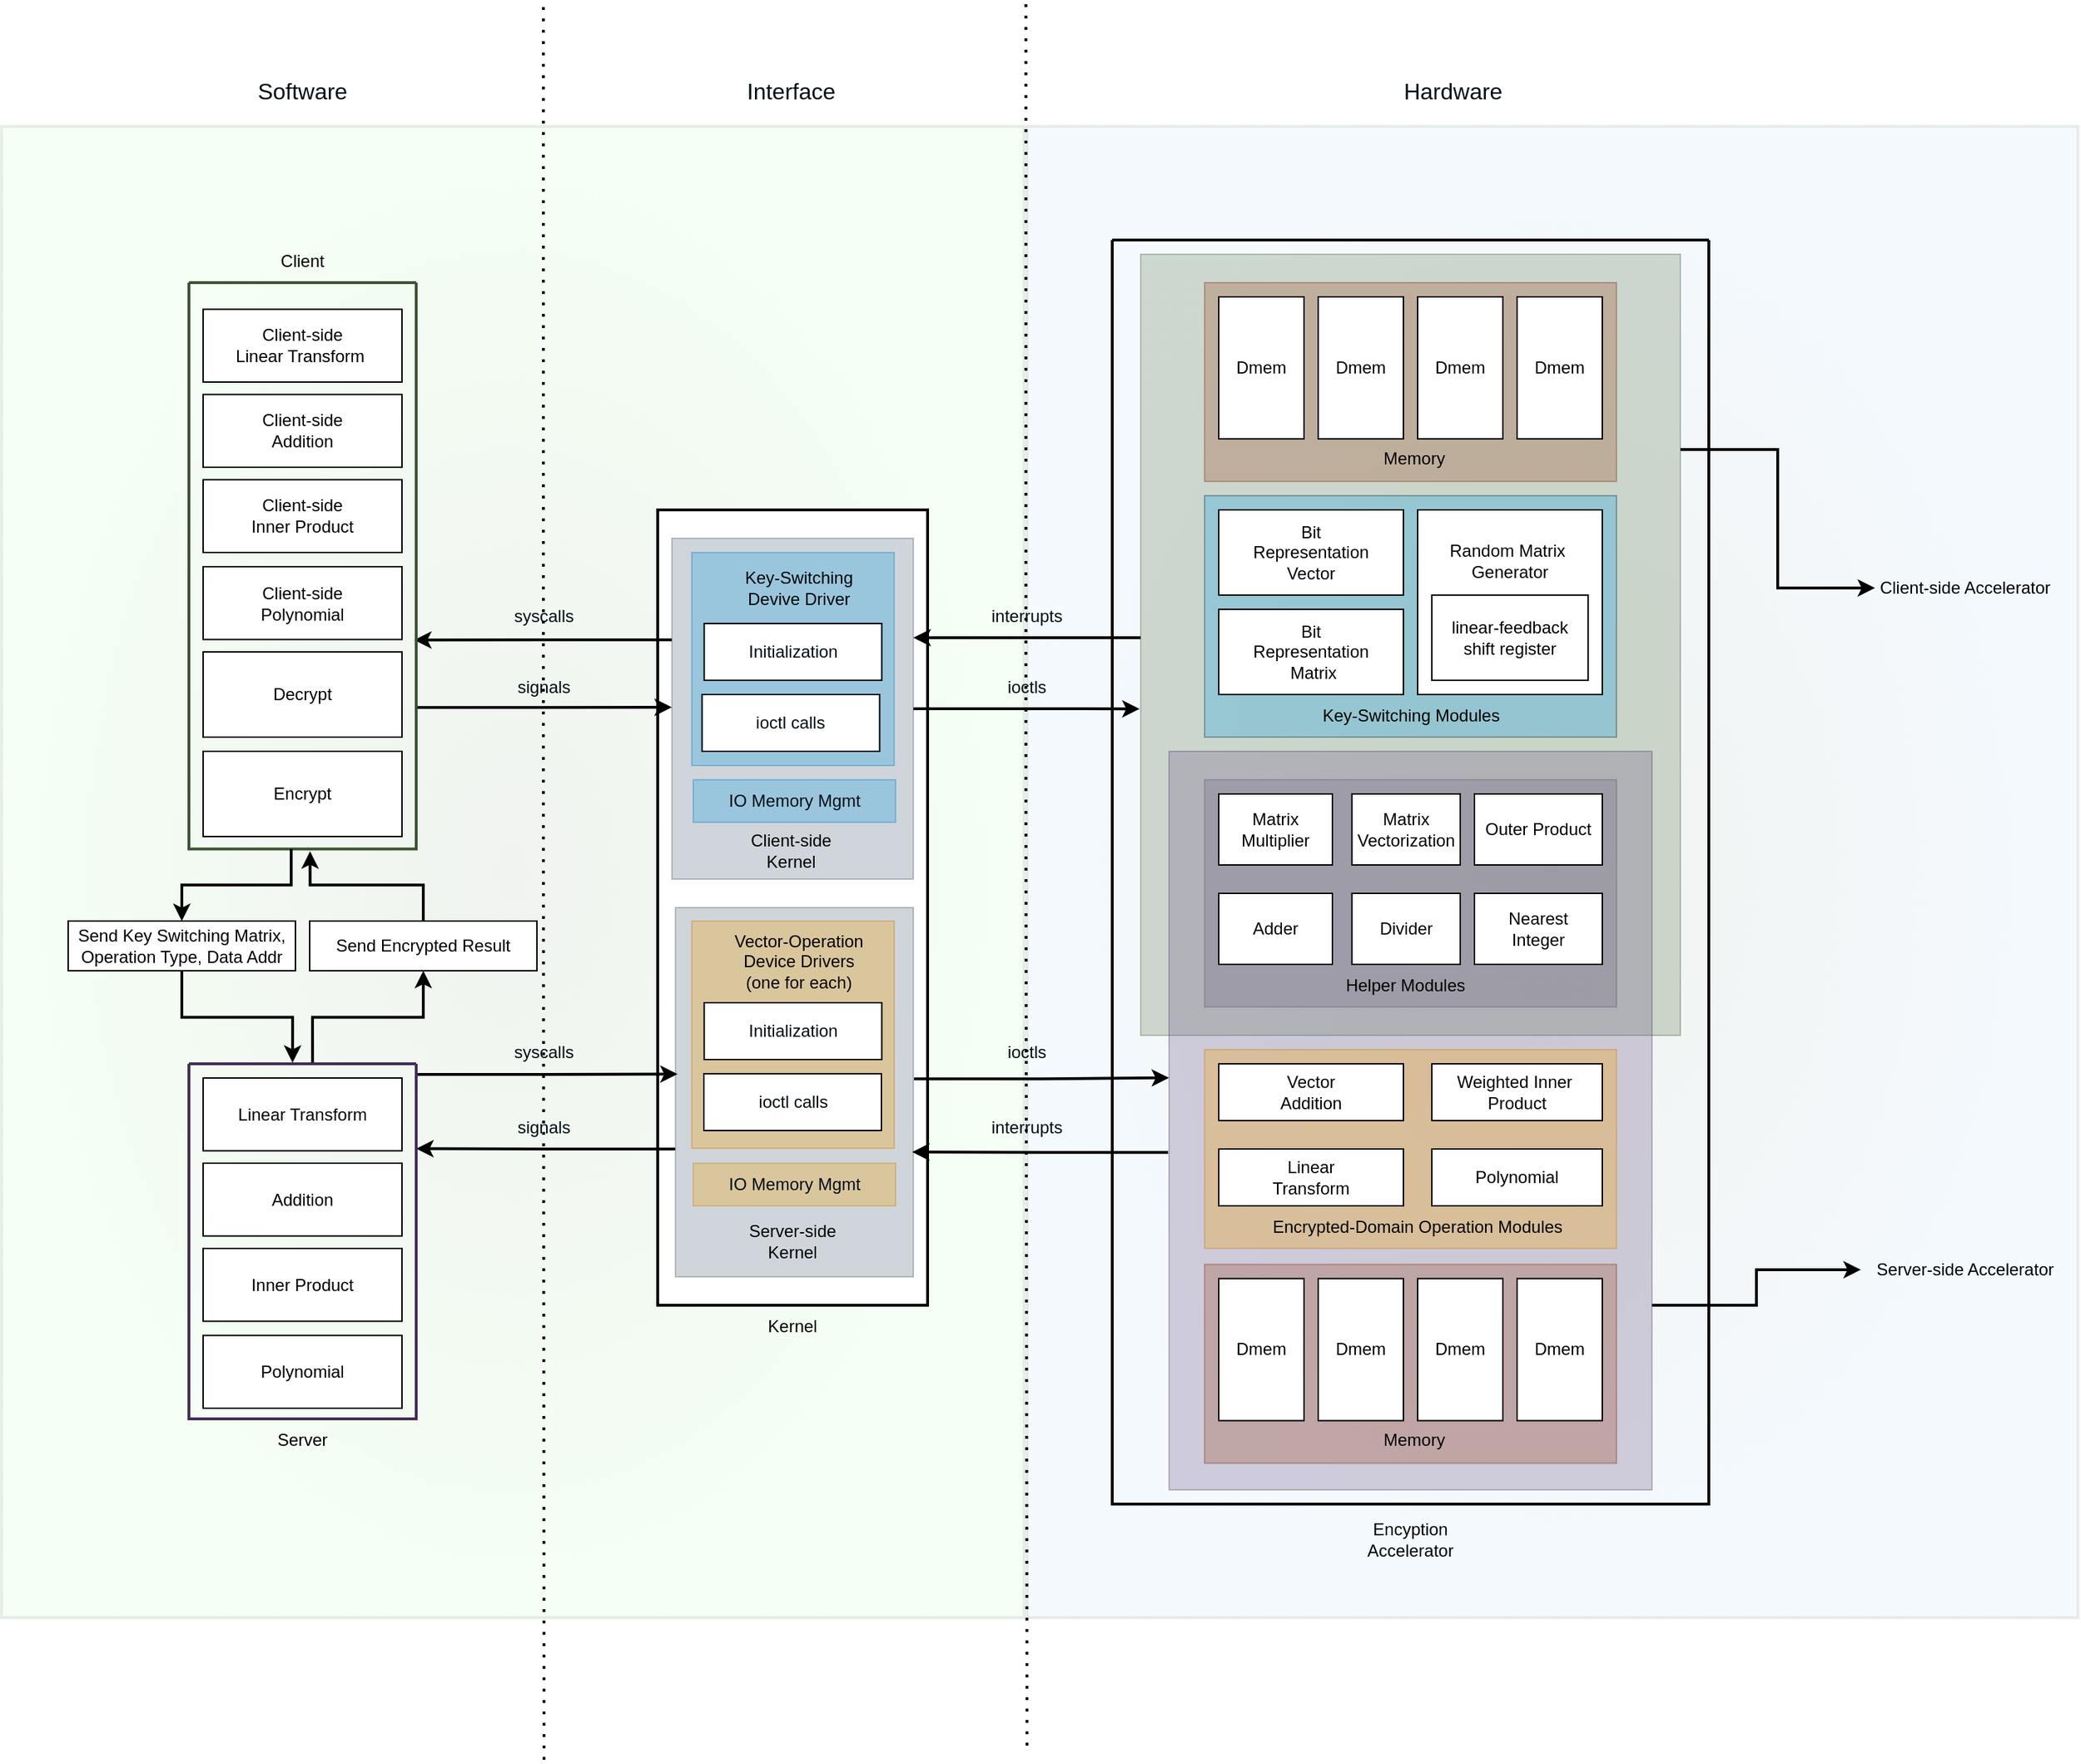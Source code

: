 <mxfile version="17.3.0" type="github">
  <diagram id="uq4rufS0qhb9Er1syNnk" name="Page-1">
    <mxGraphModel dx="2552" dy="2617" grid="1" gridSize="10" guides="1" tooltips="1" connect="1" arrows="1" fold="1" page="1" pageScale="1" pageWidth="827" pageHeight="1169" math="0" shadow="0">
      <root>
        <mxCell id="0" />
        <mxCell id="1" parent="0" />
        <mxCell id="1XTRg42DMQYUQiEpsJQx-184" value="" style="rounded=0;whiteSpace=wrap;html=1;fontColor=#ffffff;strokeWidth=2;gradientDirection=radial;fillColor=#6d8764;strokeColor=#3A5431;opacity=10;gradientColor=#99CCFF;" parent="1" vertex="1">
          <mxGeometry x="700" y="-10" width="740" height="1050" as="geometry" />
        </mxCell>
        <mxCell id="1XTRg42DMQYUQiEpsJQx-182" value="" style="rounded=0;whiteSpace=wrap;html=1;fontColor=#ffffff;strokeWidth=2;gradientDirection=radial;fillColor=#6d8764;strokeColor=#3A5431;opacity=10;gradientColor=#99FF99;" parent="1" vertex="1">
          <mxGeometry x="-22" y="-10" width="720" height="1050" as="geometry" />
        </mxCell>
        <mxCell id="1XTRg42DMQYUQiEpsJQx-10" value="" style="rounded=0;whiteSpace=wrap;html=1;strokeWidth=2;" parent="1" vertex="1">
          <mxGeometry x="440" y="260" width="190" height="560" as="geometry" />
        </mxCell>
        <mxCell id="1XTRg42DMQYUQiEpsJQx-166" style="edgeStyle=orthogonalEdgeStyle;rounded=0;orthogonalLoop=1;jettySize=auto;html=1;exitX=1;exitY=0.5;exitDx=0;exitDy=0;fontColor=#000D14;strokeWidth=2;entryX=-0.002;entryY=0.582;entryDx=0;entryDy=0;entryPerimeter=0;" parent="1" source="1XTRg42DMQYUQiEpsJQx-77" target="1XTRg42DMQYUQiEpsJQx-120" edge="1">
          <mxGeometry relative="1" as="geometry" />
        </mxCell>
        <mxCell id="1XTRg42DMQYUQiEpsJQx-173" style="edgeStyle=orthogonalEdgeStyle;rounded=0;orthogonalLoop=1;jettySize=auto;html=1;exitX=0;exitY=0.298;exitDx=0;exitDy=0;entryX=0.991;entryY=0.631;entryDx=0;entryDy=0;fontColor=#000D14;strokeWidth=2;entryPerimeter=0;exitPerimeter=0;" parent="1" source="1XTRg42DMQYUQiEpsJQx-77" target="1XTRg42DMQYUQiEpsJQx-3" edge="1">
          <mxGeometry relative="1" as="geometry">
            <Array as="points" />
          </mxGeometry>
        </mxCell>
        <mxCell id="1XTRg42DMQYUQiEpsJQx-77" value="" style="rounded=0;whiteSpace=wrap;html=1;strokeWidth=1;opacity=30;fillColor=#647687;fontColor=#ffffff;strokeColor=#314354;" parent="1" vertex="1">
          <mxGeometry x="450" y="280" width="170" height="240" as="geometry" />
        </mxCell>
        <mxCell id="1XTRg42DMQYUQiEpsJQx-162" style="edgeStyle=orthogonalEdgeStyle;rounded=0;orthogonalLoop=1;jettySize=auto;html=1;exitX=1;exitY=0.75;exitDx=0;exitDy=0;fontColor=#000D14;strokeWidth=2;" parent="1" source="1XTRg42DMQYUQiEpsJQx-3" edge="1">
          <mxGeometry relative="1" as="geometry">
            <mxPoint x="450" y="399" as="targetPoint" />
            <Array as="points">
              <mxPoint x="360" y="399" />
            </Array>
          </mxGeometry>
        </mxCell>
        <mxCell id="1XTRg42DMQYUQiEpsJQx-3" value="" style="swimlane;startSize=0;fillColor=#6d8764;fontColor=#ffffff;strokeColor=#3A5431;strokeWidth=2;" parent="1" vertex="1">
          <mxGeometry x="110" y="100" width="160" height="398.75" as="geometry">
            <mxRectangle x="170" y="140" width="50" height="40" as="alternateBounds" />
          </mxGeometry>
        </mxCell>
        <mxCell id="1XTRg42DMQYUQiEpsJQx-36" value="Decrypt" style="rounded=0;whiteSpace=wrap;html=1;" parent="1XTRg42DMQYUQiEpsJQx-3" vertex="1">
          <mxGeometry x="10" y="260" width="140" height="60" as="geometry" />
        </mxCell>
        <mxCell id="1XTRg42DMQYUQiEpsJQx-73" value="Encrypt" style="rounded=0;whiteSpace=wrap;html=1;" parent="1XTRg42DMQYUQiEpsJQx-3" vertex="1">
          <mxGeometry x="10" y="330" width="140" height="60" as="geometry" />
        </mxCell>
        <mxCell id="1XTRg42DMQYUQiEpsJQx-72" value="Client-side&lt;br&gt;Linear Transform&amp;nbsp;" style="rounded=0;whiteSpace=wrap;html=1;strokeWidth=1;" parent="1XTRg42DMQYUQiEpsJQx-3" vertex="1">
          <mxGeometry x="10" y="18.75" width="140" height="51.25" as="geometry" />
        </mxCell>
        <mxCell id="1XTRg42DMQYUQiEpsJQx-128" value="Client-side&lt;br&gt;Addition" style="rounded=0;whiteSpace=wrap;html=1;strokeWidth=1;" parent="1XTRg42DMQYUQiEpsJQx-3" vertex="1">
          <mxGeometry x="10" y="78.75" width="140" height="51.25" as="geometry" />
        </mxCell>
        <mxCell id="1XTRg42DMQYUQiEpsJQx-131" value="Client-side&lt;br&gt;Inner Product" style="rounded=0;whiteSpace=wrap;html=1;strokeWidth=1;" parent="1XTRg42DMQYUQiEpsJQx-3" vertex="1">
          <mxGeometry x="10" y="138.75" width="140" height="51.25" as="geometry" />
        </mxCell>
        <mxCell id="1XTRg42DMQYUQiEpsJQx-133" value="Client-side&lt;br&gt;Polynomial" style="rounded=0;whiteSpace=wrap;html=1;strokeWidth=1;" parent="1XTRg42DMQYUQiEpsJQx-3" vertex="1">
          <mxGeometry x="10" y="200" width="140" height="51.25" as="geometry" />
        </mxCell>
        <mxCell id="1XTRg42DMQYUQiEpsJQx-93" value="" style="rounded=0;whiteSpace=wrap;html=1;fillColor=#1ba1e2;fontColor=#ffffff;strokeColor=#006EAF;opacity=30;" parent="1" vertex="1">
          <mxGeometry x="464" y="290" width="142.5" height="150" as="geometry" />
        </mxCell>
        <mxCell id="1XTRg42DMQYUQiEpsJQx-143" style="edgeStyle=orthogonalEdgeStyle;rounded=0;orthogonalLoop=1;jettySize=auto;html=1;exitX=0.45;exitY=1;exitDx=0;exitDy=0;entryX=0.5;entryY=0;entryDx=0;entryDy=0;strokeWidth=2;exitPerimeter=0;" parent="1" source="1XTRg42DMQYUQiEpsJQx-3" target="1XTRg42DMQYUQiEpsJQx-141" edge="1">
          <mxGeometry relative="1" as="geometry" />
        </mxCell>
        <mxCell id="1XTRg42DMQYUQiEpsJQx-4" value="Client" style="text;html=1;strokeColor=none;fillColor=none;align=center;verticalAlign=middle;whiteSpace=wrap;rounded=0;" parent="1" vertex="1">
          <mxGeometry x="160" y="70" width="60" height="30" as="geometry" />
        </mxCell>
        <mxCell id="1XTRg42DMQYUQiEpsJQx-5" value="" style="swimlane;startSize=0;strokeWidth=2;" parent="1" vertex="1">
          <mxGeometry x="760" y="70" width="420" height="890" as="geometry" />
        </mxCell>
        <mxCell id="1XTRg42DMQYUQiEpsJQx-42" value="" style="rounded=0;whiteSpace=wrap;html=1;strokeWidth=1;opacity=30;fillColor=#76608a;fontColor=#ffffff;strokeColor=#432D57;" parent="1XTRg42DMQYUQiEpsJQx-5" vertex="1">
          <mxGeometry x="65" y="380" width="290" height="160" as="geometry" />
        </mxCell>
        <mxCell id="1XTRg42DMQYUQiEpsJQx-120" value="" style="rounded=0;whiteSpace=wrap;html=1;strokeWidth=1;opacity=30;fillColor=#6d8764;fontColor=#ffffff;strokeColor=#3A5431;" parent="1XTRg42DMQYUQiEpsJQx-5" vertex="1">
          <mxGeometry x="20" y="10" width="380" height="550" as="geometry" />
        </mxCell>
        <mxCell id="1XTRg42DMQYUQiEpsJQx-123" value="" style="rounded=0;whiteSpace=wrap;html=1;strokeWidth=1;opacity=30;fillColor=#76608a;fontColor=#ffffff;strokeColor=#432D57;" parent="1XTRg42DMQYUQiEpsJQx-5" vertex="1">
          <mxGeometry x="40" y="360" width="340" height="520" as="geometry" />
        </mxCell>
        <mxCell id="1XTRg42DMQYUQiEpsJQx-69" value="" style="rounded=0;whiteSpace=wrap;html=1;strokeWidth=1;opacity=30;fillColor=#a0522d;fontColor=#ffffff;strokeColor=#6D1F00;" parent="1XTRg42DMQYUQiEpsJQx-5" vertex="1">
          <mxGeometry x="65" y="721.25" width="290" height="140" as="geometry" />
        </mxCell>
        <mxCell id="1XTRg42DMQYUQiEpsJQx-43" value="" style="rounded=0;whiteSpace=wrap;html=1;strokeWidth=1;opacity=30;fillColor=#f0a30a;fontColor=#000000;strokeColor=#BD7000;" parent="1XTRg42DMQYUQiEpsJQx-5" vertex="1">
          <mxGeometry x="65" y="570" width="290" height="140" as="geometry" />
        </mxCell>
        <mxCell id="1XTRg42DMQYUQiEpsJQx-24" value="" style="rounded=0;whiteSpace=wrap;html=1;opacity=30;fillColor=#1ba1e2;fontColor=#ffffff;strokeColor=#000D14;strokeWidth=1;" parent="1XTRg42DMQYUQiEpsJQx-5" vertex="1">
          <mxGeometry x="65" y="180" width="290" height="170" as="geometry" />
        </mxCell>
        <mxCell id="1XTRg42DMQYUQiEpsJQx-7" value="Bit&lt;br&gt;Representation &lt;br&gt;Vector" style="rounded=0;whiteSpace=wrap;html=1;" parent="1XTRg42DMQYUQiEpsJQx-5" vertex="1">
          <mxGeometry x="75" y="190" width="130" height="60" as="geometry" />
        </mxCell>
        <mxCell id="1XTRg42DMQYUQiEpsJQx-15" value="Bit&lt;br&gt;Representation&lt;br&gt;&amp;nbsp;Matrix" style="rounded=0;whiteSpace=wrap;html=1;" parent="1XTRg42DMQYUQiEpsJQx-5" vertex="1">
          <mxGeometry x="75" y="260" width="130" height="60" as="geometry" />
        </mxCell>
        <mxCell id="1XTRg42DMQYUQiEpsJQx-18" value="Vector&lt;br&gt;Addition" style="rounded=0;whiteSpace=wrap;html=1;" parent="1XTRg42DMQYUQiEpsJQx-5" vertex="1">
          <mxGeometry x="75" y="580" width="130" height="40" as="geometry" />
        </mxCell>
        <mxCell id="1XTRg42DMQYUQiEpsJQx-20" value="Linear&lt;br&gt;Transform" style="rounded=0;whiteSpace=wrap;html=1;" parent="1XTRg42DMQYUQiEpsJQx-5" vertex="1">
          <mxGeometry x="75" y="640" width="130" height="40" as="geometry" />
        </mxCell>
        <mxCell id="1XTRg42DMQYUQiEpsJQx-26" value="Key-Switching Modules" style="text;html=1;strokeColor=none;fillColor=none;align=center;verticalAlign=middle;whiteSpace=wrap;rounded=0;opacity=30;" parent="1XTRg42DMQYUQiEpsJQx-5" vertex="1">
          <mxGeometry x="117.5" y="320" width="185" height="30" as="geometry" />
        </mxCell>
        <mxCell id="1XTRg42DMQYUQiEpsJQx-30" value="Random Matrix&amp;nbsp;&lt;br&gt;Generator&lt;br&gt;&lt;br&gt;&lt;br&gt;&lt;br&gt;&lt;br&gt;" style="rounded=0;whiteSpace=wrap;html=1;strokeWidth=1;" parent="1XTRg42DMQYUQiEpsJQx-5" vertex="1">
          <mxGeometry x="215" y="190" width="130" height="130" as="geometry" />
        </mxCell>
        <mxCell id="1XTRg42DMQYUQiEpsJQx-31" value="linear-feedback&lt;br&gt;shift register" style="rounded=0;whiteSpace=wrap;html=1;strokeWidth=1;" parent="1XTRg42DMQYUQiEpsJQx-5" vertex="1">
          <mxGeometry x="225" y="250" width="110" height="60" as="geometry" />
        </mxCell>
        <mxCell id="1XTRg42DMQYUQiEpsJQx-41" value="Weighted Inner&amp;nbsp;&lt;br&gt;Product" style="rounded=0;whiteSpace=wrap;html=1;" parent="1XTRg42DMQYUQiEpsJQx-5" vertex="1">
          <mxGeometry x="225" y="580" width="120" height="40" as="geometry" />
        </mxCell>
        <mxCell id="1XTRg42DMQYUQiEpsJQx-45" value="Encrypted-Domain Operation Modules" style="text;html=1;strokeColor=none;fillColor=none;align=center;verticalAlign=middle;whiteSpace=wrap;rounded=0;opacity=30;" parent="1XTRg42DMQYUQiEpsJQx-5" vertex="1">
          <mxGeometry x="110" y="680" width="210" height="30" as="geometry" />
        </mxCell>
        <mxCell id="1XTRg42DMQYUQiEpsJQx-55" value="Polynomial" style="rounded=0;whiteSpace=wrap;html=1;" parent="1XTRg42DMQYUQiEpsJQx-5" vertex="1">
          <mxGeometry x="225" y="640" width="120" height="40" as="geometry" />
        </mxCell>
        <mxCell id="1XTRg42DMQYUQiEpsJQx-62" value="Dmem" style="rounded=0;whiteSpace=wrap;html=1;" parent="1XTRg42DMQYUQiEpsJQx-5" vertex="1">
          <mxGeometry x="285" y="731.25" width="60" height="100" as="geometry" />
        </mxCell>
        <mxCell id="1XTRg42DMQYUQiEpsJQx-65" value="Dmem" style="rounded=0;whiteSpace=wrap;html=1;" parent="1XTRg42DMQYUQiEpsJQx-5" vertex="1">
          <mxGeometry x="215" y="731.25" width="60" height="100" as="geometry" />
        </mxCell>
        <mxCell id="1XTRg42DMQYUQiEpsJQx-66" value="Dmem" style="rounded=0;whiteSpace=wrap;html=1;" parent="1XTRg42DMQYUQiEpsJQx-5" vertex="1">
          <mxGeometry x="145" y="731.25" width="60" height="100" as="geometry" />
        </mxCell>
        <mxCell id="1XTRg42DMQYUQiEpsJQx-67" value="Dmem" style="rounded=0;whiteSpace=wrap;html=1;" parent="1XTRg42DMQYUQiEpsJQx-5" vertex="1">
          <mxGeometry x="75" y="731.25" width="60" height="100" as="geometry" />
        </mxCell>
        <mxCell id="1XTRg42DMQYUQiEpsJQx-70" value="&lt;div style=&quot;text-align: justify&quot;&gt;&lt;span style=&quot;font-family: &amp;#34;helvetica&amp;#34; ; text-align: center&quot;&gt;Memory&lt;/span&gt;&lt;/div&gt;" style="text;whiteSpace=wrap;html=1;" parent="1XTRg42DMQYUQiEpsJQx-5" vertex="1">
          <mxGeometry x="189.38" y="831.25" width="110" height="30" as="geometry" />
        </mxCell>
        <mxCell id="1XTRg42DMQYUQiEpsJQx-46" value="Helper Modules" style="text;html=1;strokeColor=none;fillColor=none;align=center;verticalAlign=middle;whiteSpace=wrap;rounded=0;opacity=30;" parent="1XTRg42DMQYUQiEpsJQx-5" vertex="1">
          <mxGeometry x="114.38" y="510" width="185" height="30" as="geometry" />
        </mxCell>
        <mxCell id="1XTRg42DMQYUQiEpsJQx-47" value="Matrix&lt;br&gt;Multiplier" style="rounded=0;whiteSpace=wrap;html=1;" parent="1XTRg42DMQYUQiEpsJQx-5" vertex="1">
          <mxGeometry x="75" y="390" width="80" height="50" as="geometry" />
        </mxCell>
        <mxCell id="1XTRg42DMQYUQiEpsJQx-48" value="Matrix&lt;br&gt;Vectorization" style="rounded=0;whiteSpace=wrap;html=1;" parent="1XTRg42DMQYUQiEpsJQx-5" vertex="1">
          <mxGeometry x="168.75" y="390" width="76.25" height="50" as="geometry" />
        </mxCell>
        <mxCell id="1XTRg42DMQYUQiEpsJQx-50" value="Adder" style="rounded=0;whiteSpace=wrap;html=1;" parent="1XTRg42DMQYUQiEpsJQx-5" vertex="1">
          <mxGeometry x="75" y="460" width="80" height="50" as="geometry" />
        </mxCell>
        <mxCell id="1XTRg42DMQYUQiEpsJQx-54" value="Nearest&lt;br&gt;Integer" style="rounded=0;whiteSpace=wrap;html=1;" parent="1XTRg42DMQYUQiEpsJQx-5" vertex="1">
          <mxGeometry x="255" y="460" width="90" height="50" as="geometry" />
        </mxCell>
        <mxCell id="1XTRg42DMQYUQiEpsJQx-59" value="Outer Product" style="rounded=0;whiteSpace=wrap;html=1;" parent="1XTRg42DMQYUQiEpsJQx-5" vertex="1">
          <mxGeometry x="255" y="390" width="90" height="50" as="geometry" />
        </mxCell>
        <mxCell id="1XTRg42DMQYUQiEpsJQx-68" value="Divider" style="rounded=0;whiteSpace=wrap;html=1;" parent="1XTRg42DMQYUQiEpsJQx-5" vertex="1">
          <mxGeometry x="168.75" y="460" width="76.25" height="50" as="geometry" />
        </mxCell>
        <mxCell id="1XTRg42DMQYUQiEpsJQx-114" value="" style="rounded=0;whiteSpace=wrap;html=1;strokeWidth=1;opacity=30;fillColor=#a0522d;fontColor=#ffffff;strokeColor=#6D1F00;" parent="1XTRg42DMQYUQiEpsJQx-5" vertex="1">
          <mxGeometry x="65" y="30" width="290" height="140" as="geometry" />
        </mxCell>
        <mxCell id="1XTRg42DMQYUQiEpsJQx-115" value="Dmem" style="rounded=0;whiteSpace=wrap;html=1;" parent="1XTRg42DMQYUQiEpsJQx-5" vertex="1">
          <mxGeometry x="285" y="40" width="60" height="100" as="geometry" />
        </mxCell>
        <mxCell id="1XTRg42DMQYUQiEpsJQx-116" value="Dmem" style="rounded=0;whiteSpace=wrap;html=1;" parent="1XTRg42DMQYUQiEpsJQx-5" vertex="1">
          <mxGeometry x="215" y="40" width="60" height="100" as="geometry" />
        </mxCell>
        <mxCell id="1XTRg42DMQYUQiEpsJQx-117" value="Dmem" style="rounded=0;whiteSpace=wrap;html=1;" parent="1XTRg42DMQYUQiEpsJQx-5" vertex="1">
          <mxGeometry x="145" y="40" width="60" height="100" as="geometry" />
        </mxCell>
        <mxCell id="1XTRg42DMQYUQiEpsJQx-118" value="Dmem" style="rounded=0;whiteSpace=wrap;html=1;" parent="1XTRg42DMQYUQiEpsJQx-5" vertex="1">
          <mxGeometry x="75" y="40" width="60" height="100" as="geometry" />
        </mxCell>
        <mxCell id="1XTRg42DMQYUQiEpsJQx-119" value="&lt;div style=&quot;text-align: justify&quot;&gt;&lt;span style=&quot;font-family: &amp;#34;helvetica&amp;#34; ; text-align: center&quot;&gt;Memory&lt;/span&gt;&lt;/div&gt;" style="text;whiteSpace=wrap;html=1;" parent="1XTRg42DMQYUQiEpsJQx-5" vertex="1">
          <mxGeometry x="189.38" y="140" width="110" height="30" as="geometry" />
        </mxCell>
        <mxCell id="1XTRg42DMQYUQiEpsJQx-6" value="Encyption Accelerator" style="text;html=1;strokeColor=none;fillColor=none;align=center;verticalAlign=middle;whiteSpace=wrap;rounded=0;" parent="1" vertex="1">
          <mxGeometry x="940" y="970" width="60" height="30" as="geometry" />
        </mxCell>
        <mxCell id="1XTRg42DMQYUQiEpsJQx-76" value="Client-side &lt;br&gt;Kernel" style="text;html=1;strokeColor=none;fillColor=none;align=center;verticalAlign=middle;whiteSpace=wrap;rounded=0;opacity=30;" parent="1" vertex="1">
          <mxGeometry x="468.75" y="480" width="130" height="40" as="geometry" />
        </mxCell>
        <mxCell id="1XTRg42DMQYUQiEpsJQx-167" style="edgeStyle=orthogonalEdgeStyle;rounded=0;orthogonalLoop=1;jettySize=auto;html=1;exitX=1.003;exitY=0.464;exitDx=0;exitDy=0;fontColor=#000D14;strokeWidth=2;entryX=0;entryY=0.442;entryDx=0;entryDy=0;entryPerimeter=0;exitPerimeter=0;" parent="1" source="1XTRg42DMQYUQiEpsJQx-79" target="1XTRg42DMQYUQiEpsJQx-123" edge="1">
          <mxGeometry relative="1" as="geometry">
            <mxPoint x="800" y="650" as="targetPoint" />
          </mxGeometry>
        </mxCell>
        <mxCell id="1XTRg42DMQYUQiEpsJQx-175" style="edgeStyle=orthogonalEdgeStyle;rounded=0;orthogonalLoop=1;jettySize=auto;html=1;entryX=1;entryY=0.239;entryDx=0;entryDy=0;fontColor=#000D14;strokeWidth=2;entryPerimeter=0;exitX=-0.001;exitY=0.654;exitDx=0;exitDy=0;exitPerimeter=0;" parent="1" source="1XTRg42DMQYUQiEpsJQx-79" target="1XTRg42DMQYUQiEpsJQx-97" edge="1">
          <mxGeometry relative="1" as="geometry">
            <mxPoint x="450" y="710" as="sourcePoint" />
          </mxGeometry>
        </mxCell>
        <mxCell id="1XTRg42DMQYUQiEpsJQx-79" value="" style="rounded=0;whiteSpace=wrap;html=1;strokeWidth=1;opacity=30;fillColor=#647687;fontColor=#ffffff;strokeColor=#314354;" parent="1" vertex="1">
          <mxGeometry x="452.5" y="540" width="167.5" height="260" as="geometry" />
        </mxCell>
        <mxCell id="1XTRg42DMQYUQiEpsJQx-83" value="Kernel" style="text;html=1;strokeColor=none;fillColor=none;align=center;verticalAlign=middle;whiteSpace=wrap;rounded=0;" parent="1" vertex="1">
          <mxGeometry x="505" y="820" width="60" height="30" as="geometry" />
        </mxCell>
        <mxCell id="1XTRg42DMQYUQiEpsJQx-92" value="Key-Switching&lt;br&gt;Devive Driver" style="text;html=1;strokeColor=none;fillColor=none;align=center;verticalAlign=middle;whiteSpace=wrap;rounded=0;opacity=30;" parent="1" vertex="1">
          <mxGeometry x="477.75" y="300" width="122.5" height="30" as="geometry" />
        </mxCell>
        <mxCell id="1XTRg42DMQYUQiEpsJQx-145" style="edgeStyle=orthogonalEdgeStyle;rounded=0;orthogonalLoop=1;jettySize=auto;html=1;exitX=0.544;exitY=-0.003;exitDx=0;exitDy=0;entryX=0.5;entryY=1;entryDx=0;entryDy=0;strokeWidth=2;exitPerimeter=0;" parent="1" source="1XTRg42DMQYUQiEpsJQx-97" target="1XTRg42DMQYUQiEpsJQx-142" edge="1">
          <mxGeometry relative="1" as="geometry" />
        </mxCell>
        <mxCell id="1XTRg42DMQYUQiEpsJQx-163" style="edgeStyle=orthogonalEdgeStyle;rounded=0;orthogonalLoop=1;jettySize=auto;html=1;exitX=1.002;exitY=0.03;exitDx=0;exitDy=0;entryX=0.009;entryY=0.451;entryDx=0;entryDy=0;fontColor=#000D14;strokeWidth=2;entryPerimeter=0;exitPerimeter=0;" parent="1" source="1XTRg42DMQYUQiEpsJQx-97" target="1XTRg42DMQYUQiEpsJQx-79" edge="1">
          <mxGeometry relative="1" as="geometry" />
        </mxCell>
        <mxCell id="1XTRg42DMQYUQiEpsJQx-97" value="" style="swimlane;startSize=0;fillColor=#76608a;fontColor=#ffffff;strokeColor=#432D57;strokeWidth=2;" parent="1" vertex="1">
          <mxGeometry x="110" y="650" width="160" height="250" as="geometry">
            <mxRectangle x="170" y="140" width="50" height="40" as="alternateBounds" />
          </mxGeometry>
        </mxCell>
        <mxCell id="1XTRg42DMQYUQiEpsJQx-135" value="Linear Transform" style="rounded=0;whiteSpace=wrap;html=1;strokeWidth=1;" parent="1XTRg42DMQYUQiEpsJQx-97" vertex="1">
          <mxGeometry x="10" y="10" width="140" height="51.25" as="geometry" />
        </mxCell>
        <mxCell id="1XTRg42DMQYUQiEpsJQx-136" value="Addition" style="rounded=0;whiteSpace=wrap;html=1;strokeWidth=1;" parent="1XTRg42DMQYUQiEpsJQx-97" vertex="1">
          <mxGeometry x="10" y="70" width="140" height="51.25" as="geometry" />
        </mxCell>
        <mxCell id="1XTRg42DMQYUQiEpsJQx-137" value="Inner Product" style="rounded=0;whiteSpace=wrap;html=1;strokeWidth=1;" parent="1XTRg42DMQYUQiEpsJQx-97" vertex="1">
          <mxGeometry x="10" y="130" width="140" height="51.25" as="geometry" />
        </mxCell>
        <mxCell id="1XTRg42DMQYUQiEpsJQx-138" value="Polynomial" style="rounded=0;whiteSpace=wrap;html=1;strokeWidth=1;" parent="1XTRg42DMQYUQiEpsJQx-97" vertex="1">
          <mxGeometry x="10" y="191.25" width="140" height="51.25" as="geometry" />
        </mxCell>
        <mxCell id="1XTRg42DMQYUQiEpsJQx-102" value="Server" style="text;html=1;strokeColor=none;fillColor=none;align=center;verticalAlign=middle;whiteSpace=wrap;rounded=0;" parent="1" vertex="1">
          <mxGeometry x="160" y="900" width="60" height="30" as="geometry" />
        </mxCell>
        <mxCell id="1XTRg42DMQYUQiEpsJQx-104" value="Server-side &lt;br&gt;Kernel" style="text;html=1;strokeColor=none;fillColor=none;align=center;verticalAlign=middle;whiteSpace=wrap;rounded=0;opacity=30;" parent="1" vertex="1">
          <mxGeometry x="470" y="760" width="130" height="30" as="geometry" />
        </mxCell>
        <mxCell id="1XTRg42DMQYUQiEpsJQx-121" value="Client-side Accelerator" style="text;html=1;strokeColor=none;fillColor=none;align=center;verticalAlign=middle;whiteSpace=wrap;rounded=0;opacity=30;" parent="1" vertex="1">
          <mxGeometry x="1297" y="300" width="127" height="30" as="geometry" />
        </mxCell>
        <mxCell id="1XTRg42DMQYUQiEpsJQx-126" style="edgeStyle=orthogonalEdgeStyle;rounded=0;orthogonalLoop=1;jettySize=auto;html=1;exitX=1;exitY=0.25;exitDx=0;exitDy=0;strokeWidth=2;" parent="1" source="1XTRg42DMQYUQiEpsJQx-120" target="1XTRg42DMQYUQiEpsJQx-121" edge="1">
          <mxGeometry relative="1" as="geometry" />
        </mxCell>
        <mxCell id="1XTRg42DMQYUQiEpsJQx-124" value="Server-side Accelerator" style="text;html=1;strokeColor=none;fillColor=none;align=center;verticalAlign=middle;whiteSpace=wrap;rounded=0;opacity=30;" parent="1" vertex="1">
          <mxGeometry x="1287" y="780" width="146.62" height="30" as="geometry" />
        </mxCell>
        <mxCell id="1XTRg42DMQYUQiEpsJQx-127" style="edgeStyle=orthogonalEdgeStyle;rounded=0;orthogonalLoop=1;jettySize=auto;html=1;exitX=1;exitY=0.75;exitDx=0;exitDy=0;strokeWidth=2;" parent="1" source="1XTRg42DMQYUQiEpsJQx-123" target="1XTRg42DMQYUQiEpsJQx-124" edge="1">
          <mxGeometry relative="1" as="geometry" />
        </mxCell>
        <mxCell id="1XTRg42DMQYUQiEpsJQx-144" style="edgeStyle=orthogonalEdgeStyle;rounded=0;orthogonalLoop=1;jettySize=auto;html=1;exitX=0.5;exitY=1;exitDx=0;exitDy=0;entryX=0.456;entryY=-0.003;entryDx=0;entryDy=0;strokeWidth=2;entryPerimeter=0;" parent="1" source="1XTRg42DMQYUQiEpsJQx-141" target="1XTRg42DMQYUQiEpsJQx-97" edge="1">
          <mxGeometry relative="1" as="geometry" />
        </mxCell>
        <mxCell id="1XTRg42DMQYUQiEpsJQx-141" value="&lt;span&gt;Send Key Switching Matrix,&lt;br&gt;Operation Type, Data Addr&lt;br&gt;&lt;/span&gt;" style="rounded=0;whiteSpace=wrap;html=1;strokeWidth=1;" parent="1" vertex="1">
          <mxGeometry x="25" y="549.5" width="160" height="35" as="geometry" />
        </mxCell>
        <mxCell id="1XTRg42DMQYUQiEpsJQx-146" style="edgeStyle=orthogonalEdgeStyle;rounded=0;orthogonalLoop=1;jettySize=auto;html=1;exitX=0.5;exitY=0;exitDx=0;exitDy=0;entryX=0.533;entryY=1.004;entryDx=0;entryDy=0;strokeWidth=2;entryPerimeter=0;" parent="1" source="1XTRg42DMQYUQiEpsJQx-142" target="1XTRg42DMQYUQiEpsJQx-3" edge="1">
          <mxGeometry relative="1" as="geometry" />
        </mxCell>
        <mxCell id="1XTRg42DMQYUQiEpsJQx-142" value="&lt;span&gt;Send Encrypted Result&lt;/span&gt;" style="rounded=0;whiteSpace=wrap;html=1;strokeWidth=1;" parent="1" vertex="1">
          <mxGeometry x="195" y="549.5" width="160" height="35" as="geometry" />
        </mxCell>
        <mxCell id="1XTRg42DMQYUQiEpsJQx-149" value="" style="rounded=0;whiteSpace=wrap;html=1;fillColor=#f0a30a;fontColor=#000000;strokeColor=#BD7000;opacity=30;" parent="1" vertex="1">
          <mxGeometry x="464" y="549.5" width="142.5" height="160" as="geometry" />
        </mxCell>
        <mxCell id="1XTRg42DMQYUQiEpsJQx-150" value="Vector-Operation &lt;br&gt;Device Drivers&lt;br&gt;(one for each)" style="text;html=1;strokeColor=none;fillColor=none;align=center;verticalAlign=middle;whiteSpace=wrap;rounded=0;opacity=30;" parent="1" vertex="1">
          <mxGeometry x="477.75" y="562" width="122.5" height="31.25" as="geometry" />
        </mxCell>
        <mxCell id="1XTRg42DMQYUQiEpsJQx-151" value="&lt;font color=&quot;#000d14&quot;&gt;IO Memory Mgmt&lt;/font&gt;" style="rounded=0;whiteSpace=wrap;html=1;fillColor=#1ba1e2;fontColor=#ffffff;strokeColor=#006EAF;opacity=30;" parent="1" vertex="1">
          <mxGeometry x="465" y="450" width="142.5" height="30" as="geometry" />
        </mxCell>
        <mxCell id="1XTRg42DMQYUQiEpsJQx-154" value="&lt;font color=&quot;#000d14&quot;&gt;Initialization&lt;/font&gt;" style="rounded=0;whiteSpace=wrap;html=1;" parent="1" vertex="1">
          <mxGeometry x="472.75" y="340" width="125" height="40" as="geometry" />
        </mxCell>
        <mxCell id="1XTRg42DMQYUQiEpsJQx-155" value="&lt;font color=&quot;#000d14&quot;&gt;Initialization&lt;/font&gt;" style="rounded=0;whiteSpace=wrap;html=1;" parent="1" vertex="1">
          <mxGeometry x="472.75" y="607" width="125" height="40" as="geometry" />
        </mxCell>
        <mxCell id="1XTRg42DMQYUQiEpsJQx-158" value="&lt;span style=&quot;color: rgb(0 , 13 , 20)&quot;&gt;ioctl calls&lt;/span&gt;" style="rounded=0;whiteSpace=wrap;html=1;" parent="1" vertex="1">
          <mxGeometry x="472.5" y="657" width="125" height="40" as="geometry" />
        </mxCell>
        <mxCell id="1XTRg42DMQYUQiEpsJQx-156" value="&lt;font color=&quot;#000d14&quot;&gt;ioctl calls&lt;/font&gt;" style="rounded=0;whiteSpace=wrap;html=1;" parent="1" vertex="1">
          <mxGeometry x="471.25" y="390" width="125" height="40" as="geometry" />
        </mxCell>
        <mxCell id="1XTRg42DMQYUQiEpsJQx-164" value="syscalls" style="text;html=1;strokeColor=none;fillColor=none;align=center;verticalAlign=middle;whiteSpace=wrap;rounded=0;fontColor=#000D14;" parent="1" vertex="1">
          <mxGeometry x="330" y="320" width="60" height="30" as="geometry" />
        </mxCell>
        <mxCell id="1XTRg42DMQYUQiEpsJQx-165" value="syscalls" style="text;html=1;strokeColor=none;fillColor=none;align=center;verticalAlign=middle;whiteSpace=wrap;rounded=0;fontColor=#000D14;" parent="1" vertex="1">
          <mxGeometry x="330" y="627" width="60" height="30" as="geometry" />
        </mxCell>
        <mxCell id="1XTRg42DMQYUQiEpsJQx-168" value="ioctls" style="text;html=1;strokeColor=none;fillColor=none;align=center;verticalAlign=middle;whiteSpace=wrap;rounded=0;fontColor=#000D14;" parent="1" vertex="1">
          <mxGeometry x="670" y="370" width="60" height="30" as="geometry" />
        </mxCell>
        <mxCell id="1XTRg42DMQYUQiEpsJQx-169" value="ioctls" style="text;html=1;strokeColor=none;fillColor=none;align=center;verticalAlign=middle;whiteSpace=wrap;rounded=0;fontColor=#000D14;" parent="1" vertex="1">
          <mxGeometry x="670" y="627" width="60" height="30" as="geometry" />
        </mxCell>
        <mxCell id="1XTRg42DMQYUQiEpsJQx-171" style="edgeStyle=orthogonalEdgeStyle;rounded=0;orthogonalLoop=1;jettySize=auto;html=1;fontColor=#000D14;strokeWidth=2;" parent="1" edge="1">
          <mxGeometry relative="1" as="geometry">
            <mxPoint x="780" y="350" as="sourcePoint" />
            <mxPoint x="620" y="350" as="targetPoint" />
          </mxGeometry>
        </mxCell>
        <mxCell id="1XTRg42DMQYUQiEpsJQx-172" value="interrupts" style="text;html=1;strokeColor=none;fillColor=none;align=center;verticalAlign=middle;whiteSpace=wrap;rounded=0;fontColor=#000D14;" parent="1" vertex="1">
          <mxGeometry x="670" y="320" width="60" height="30" as="geometry" />
        </mxCell>
        <mxCell id="1XTRg42DMQYUQiEpsJQx-176" value="signals" style="text;html=1;strokeColor=none;fillColor=none;align=center;verticalAlign=middle;whiteSpace=wrap;rounded=0;fontColor=#000D14;" parent="1" vertex="1">
          <mxGeometry x="330" y="370" width="60" height="30" as="geometry" />
        </mxCell>
        <mxCell id="1XTRg42DMQYUQiEpsJQx-177" value="signals" style="text;html=1;strokeColor=none;fillColor=none;align=center;verticalAlign=middle;whiteSpace=wrap;rounded=0;fontColor=#000D14;" parent="1" vertex="1">
          <mxGeometry x="330" y="679.5" width="60" height="30" as="geometry" />
        </mxCell>
        <mxCell id="1XTRg42DMQYUQiEpsJQx-178" style="edgeStyle=orthogonalEdgeStyle;rounded=0;orthogonalLoop=1;jettySize=auto;html=1;exitX=-0.002;exitY=0.543;exitDx=0;exitDy=0;fontColor=#000D14;strokeWidth=2;exitPerimeter=0;entryX=0.995;entryY=0.662;entryDx=0;entryDy=0;entryPerimeter=0;" parent="1" source="1XTRg42DMQYUQiEpsJQx-123" target="1XTRg42DMQYUQiEpsJQx-79" edge="1">
          <mxGeometry relative="1" as="geometry">
            <mxPoint x="630" y="712" as="targetPoint" />
          </mxGeometry>
        </mxCell>
        <mxCell id="1XTRg42DMQYUQiEpsJQx-179" value="interrupts" style="text;html=1;strokeColor=none;fillColor=none;align=center;verticalAlign=middle;whiteSpace=wrap;rounded=0;fontColor=#000D14;" parent="1" vertex="1">
          <mxGeometry x="670" y="679.5" width="60" height="30" as="geometry" />
        </mxCell>
        <mxCell id="1XTRg42DMQYUQiEpsJQx-181" value="&lt;font color=&quot;#000d14&quot;&gt;IO Memory Mgmt&lt;/font&gt;" style="rounded=0;whiteSpace=wrap;html=1;fillColor=#f0a30a;fontColor=#000000;strokeColor=#BD7000;opacity=30;" parent="1" vertex="1">
          <mxGeometry x="465" y="720" width="142.5" height="30" as="geometry" />
        </mxCell>
        <mxCell id="1XTRg42DMQYUQiEpsJQx-183" value="" style="endArrow=none;dashed=1;html=1;dashPattern=1 3;strokeWidth=2;rounded=0;fontColor=#000D14;" parent="1" edge="1">
          <mxGeometry width="50" height="50" relative="1" as="geometry">
            <mxPoint x="700" y="1130" as="sourcePoint" />
            <mxPoint x="699.23" y="-98" as="targetPoint" />
            <Array as="points">
              <mxPoint x="699.23" y="462" />
            </Array>
          </mxGeometry>
        </mxCell>
        <mxCell id="1XTRg42DMQYUQiEpsJQx-185" value="Software" style="text;html=1;strokeColor=none;fillColor=none;align=center;verticalAlign=middle;whiteSpace=wrap;rounded=0;fontColor=#000D14;opacity=10;strokeWidth=2;fontSize=16;" parent="1" vertex="1">
          <mxGeometry x="160" y="-50" width="60" height="30" as="geometry" />
        </mxCell>
        <mxCell id="1XTRg42DMQYUQiEpsJQx-186" value="Hardware" style="text;html=1;strokeColor=none;fillColor=none;align=center;verticalAlign=middle;whiteSpace=wrap;rounded=0;fontColor=#000D14;opacity=10;strokeWidth=2;fontSize=16;" parent="1" vertex="1">
          <mxGeometry x="970" y="-50" width="60" height="30" as="geometry" />
        </mxCell>
        <mxCell id="1XTRg42DMQYUQiEpsJQx-187" value="" style="endArrow=none;dashed=1;html=1;dashPattern=1 3;strokeWidth=2;rounded=0;fontColor=#000D14;" parent="1" edge="1">
          <mxGeometry width="50" height="50" relative="1" as="geometry">
            <mxPoint x="360" y="1140" as="sourcePoint" />
            <mxPoint x="359.55" y="-98" as="targetPoint" />
            <Array as="points">
              <mxPoint x="359.55" y="462" />
            </Array>
          </mxGeometry>
        </mxCell>
        <mxCell id="1XTRg42DMQYUQiEpsJQx-188" value="Interface" style="text;html=1;strokeColor=none;fillColor=none;align=center;verticalAlign=middle;whiteSpace=wrap;rounded=0;fontColor=#000D14;opacity=10;strokeWidth=2;fontSize=16;" parent="1" vertex="1">
          <mxGeometry x="503.75" y="-50" width="60" height="30" as="geometry" />
        </mxCell>
      </root>
    </mxGraphModel>
  </diagram>
</mxfile>
